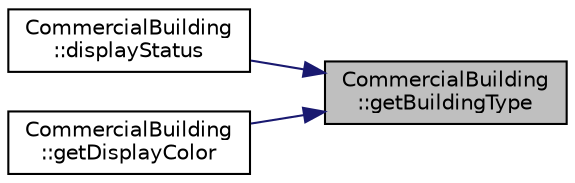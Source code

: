 digraph "CommercialBuilding::getBuildingType"
{
 // LATEX_PDF_SIZE
  edge [fontname="Helvetica",fontsize="10",labelfontname="Helvetica",labelfontsize="10"];
  node [fontname="Helvetica",fontsize="10",shape=record];
  rankdir="RL";
  Node1 [label="CommercialBuilding\l::getBuildingType",height=0.2,width=0.4,color="black", fillcolor="grey75", style="filled", fontcolor="black",tooltip="Gets the type of the building as a string."];
  Node1 -> Node2 [dir="back",color="midnightblue",fontsize="10",style="solid",fontname="Helvetica"];
  Node2 [label="CommercialBuilding\l::displayStatus",height=0.2,width=0.4,color="black", fillcolor="white", style="filled",URL="$classCommercialBuilding.html#a84177b0025929b8d39859256f29e1b79",tooltip="Displays the status of the building, including utility and tax information."];
  Node1 -> Node3 [dir="back",color="midnightblue",fontsize="10",style="solid",fontname="Helvetica"];
  Node3 [label="CommercialBuilding\l::getDisplayColor",height=0.2,width=0.4,color="black", fillcolor="white", style="filled",URL="$classCommercialBuilding.html#a9746a3e86c5d37bc1840f1fe7783c8a1",tooltip="Gets the display color based on utility coverage."];
}
